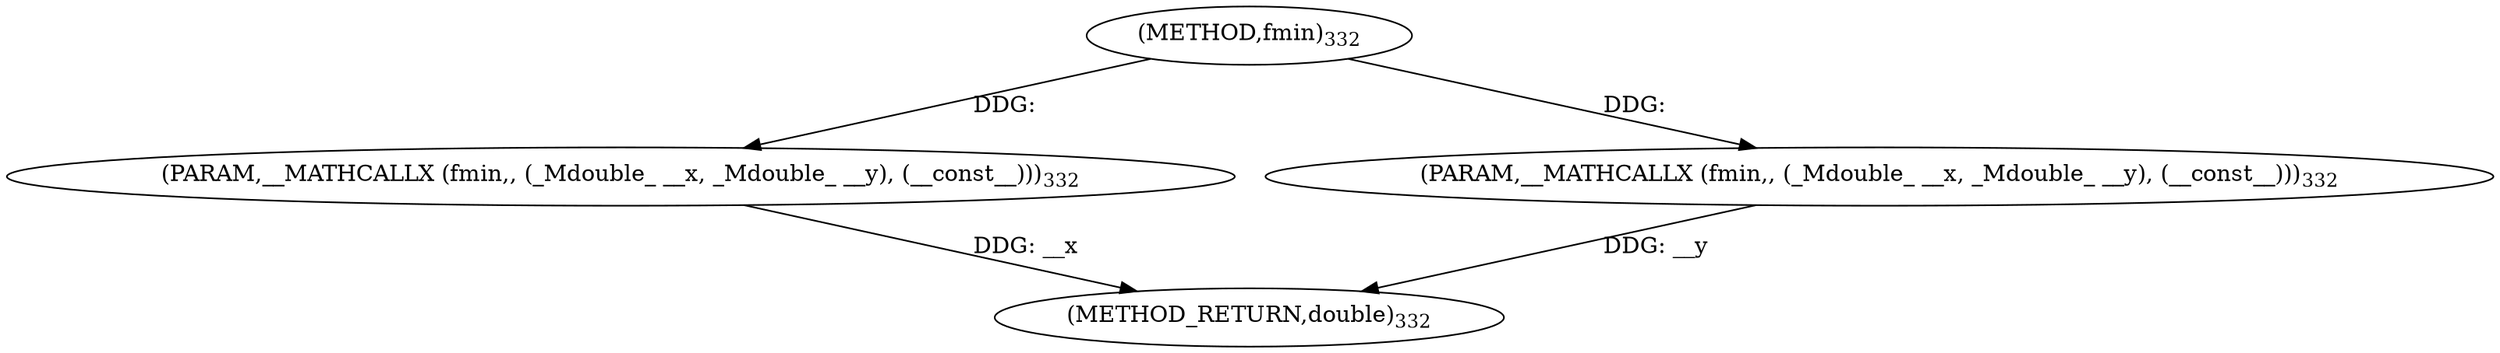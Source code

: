 digraph "fmin" {  
"20626" [label = <(METHOD,fmin)<SUB>332</SUB>> ]
"20629" [label = <(METHOD_RETURN,double)<SUB>332</SUB>> ]
"20627" [label = <(PARAM,__MATHCALLX (fmin,, (_Mdouble_ __x, _Mdouble_ __y), (__const__)))<SUB>332</SUB>> ]
"20628" [label = <(PARAM,__MATHCALLX (fmin,, (_Mdouble_ __x, _Mdouble_ __y), (__const__)))<SUB>332</SUB>> ]
  "20627" -> "20629"  [ label = "DDG: __x"] 
  "20628" -> "20629"  [ label = "DDG: __y"] 
  "20626" -> "20627"  [ label = "DDG: "] 
  "20626" -> "20628"  [ label = "DDG: "] 
}
